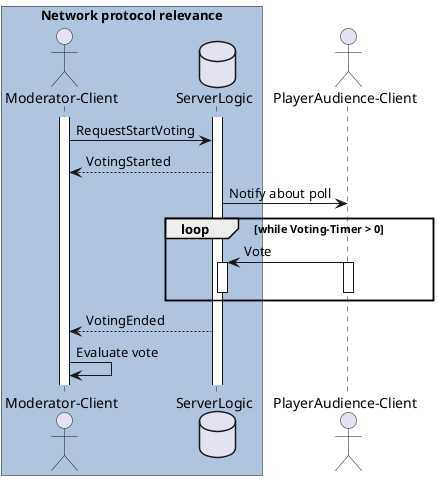 @startuml

box "Network protocol relevance" #LightSteelBlue
actor "Moderator-Client" as m order 1
database "ServerLogic" as s order 2
end box
actor "PlayerAudience-Client" as p order 3



activate m
activate s

m -> s: RequestStartVoting
s --> m: VotingStarted
s -> p: Notify about poll
    loop while Voting-Timer > 0
        p -> s: Vote
        activate s
        activate p
        deactivate s
        deactivate p
    end
s --> m: VotingEnded
m -> m: Evaluate vote


@enduml